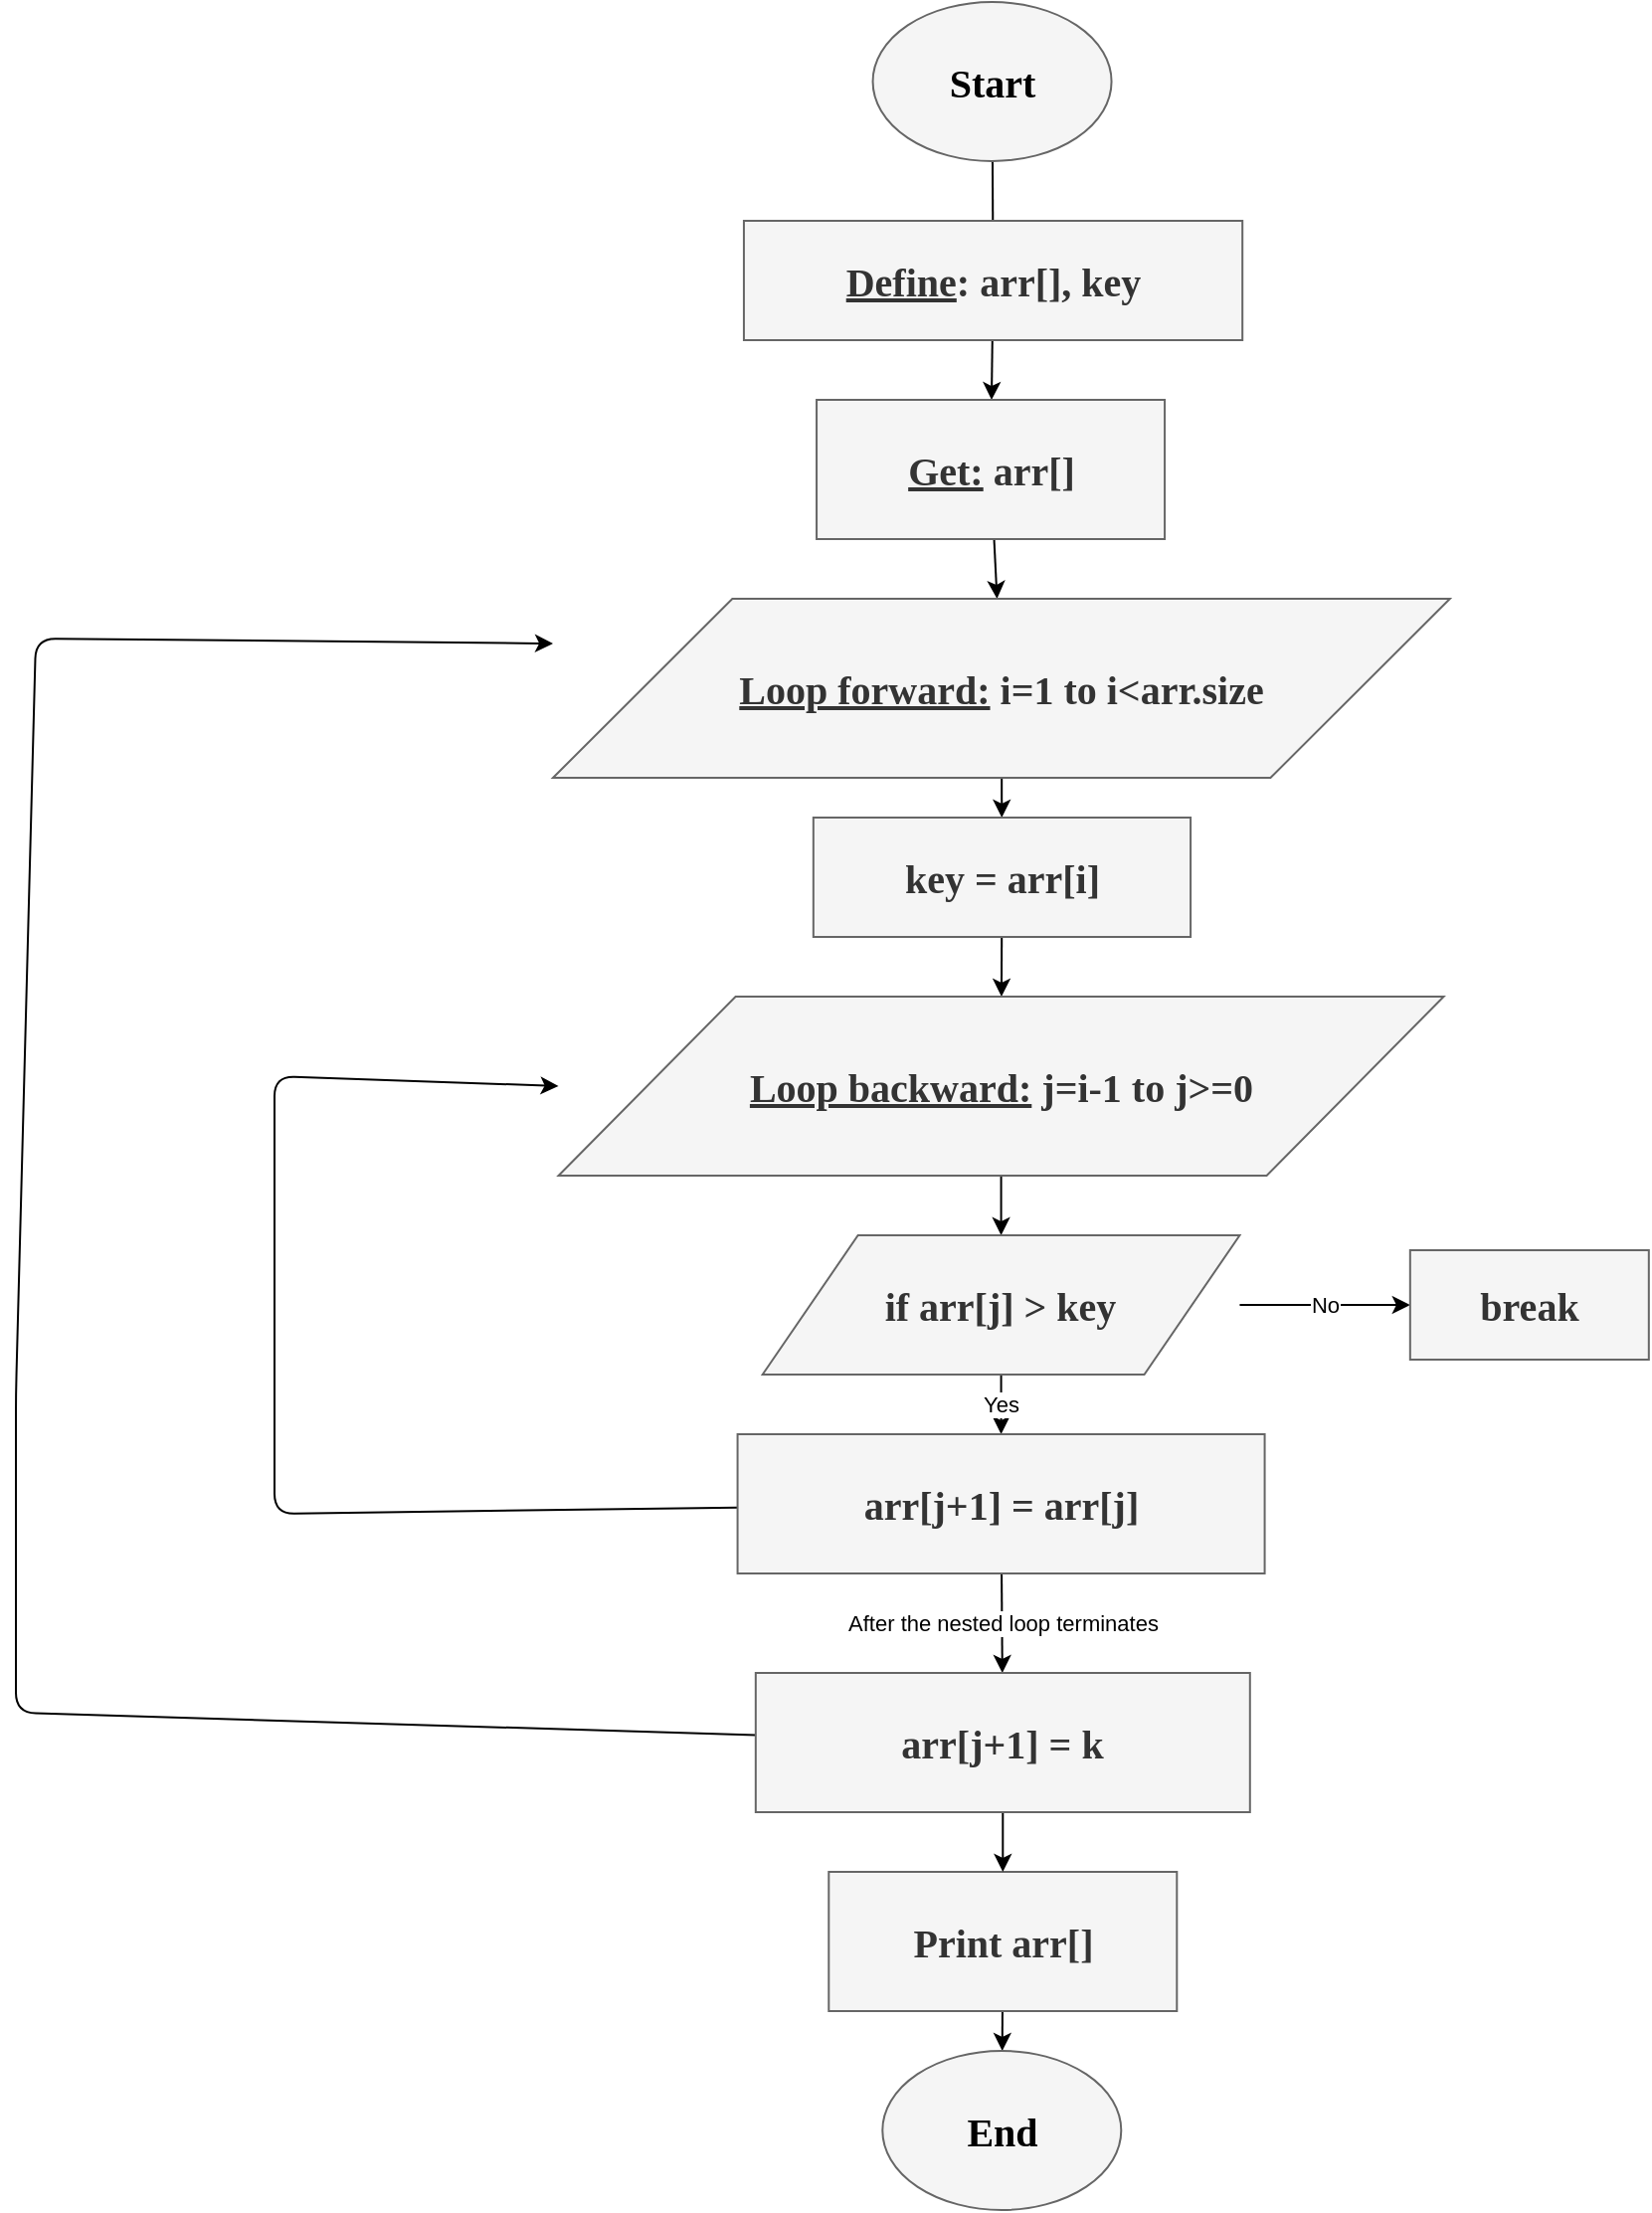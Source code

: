 <mxfile>
    <diagram id="mJtwf5pUPDsy-Glc759V" name="Page-1">
        <mxGraphModel dx="1870" dy="571" grid="1" gridSize="10" guides="1" tooltips="1" connect="1" arrows="1" fold="1" page="1" pageScale="1" pageWidth="850" pageHeight="1100" math="0" shadow="0">
            <root>
                <mxCell id="0"/>
                <mxCell id="1" parent="0"/>
                <mxCell id="6" value="" style="edgeStyle=none;html=1;fontFamily=Comic Sans MS;fontSize=20;fontColor=#000000;" parent="1" source="4" target="5" edge="1">
                    <mxGeometry relative="1" as="geometry"/>
                </mxCell>
                <mxCell id="4" value="&lt;font style=&quot;font-size: 20px;&quot; color=&quot;#000000&quot;&gt;Start&lt;/font&gt;" style="ellipse;whiteSpace=wrap;html=1;labelBackgroundColor=none;labelBorderColor=none;fontFamily=Comic Sans MS;fillColor=#f5f5f5;strokeColor=#666666;fontColor=#333333;fontSize=20;fontStyle=1" parent="1" vertex="1">
                    <mxGeometry x="340.78" y="20" width="120" height="80" as="geometry"/>
                </mxCell>
                <mxCell id="15" value="" style="edgeStyle=none;html=1;" parent="1" source="5" target="14" edge="1">
                    <mxGeometry relative="1" as="geometry"/>
                </mxCell>
                <mxCell id="5" value="&lt;u&gt;Define&lt;/u&gt;: arr[], key" style="shape=Rectangle;perimeter=RectanglePerimeter;whiteSpace=wrap;html=1;fixedSize=1;labelBackgroundColor=none;labelBorderColor=none;fontFamily=Comic Sans MS;fontSize=20;fontColor=#333333;fillColor=#f5f5f5;strokeColor=#666666;fontStyle=1" parent="1" vertex="1">
                    <mxGeometry x="275.97" y="130" width="250.63" height="60" as="geometry"/>
                </mxCell>
                <mxCell id="12" value="" style="edgeStyle=none;html=1;fontFamily=Comic Sans MS;fontSize=20;fontColor=#000000;" parent="1" source="9" target="11" edge="1">
                    <mxGeometry relative="1" as="geometry"/>
                </mxCell>
                <mxCell id="9" value="Print arr[]" style="shape=rectangle;perimeter=parallelogramPerimeter;whiteSpace=wrap;html=1;fixedSize=1;labelBackgroundColor=none;labelBorderColor=none;fontFamily=Comic Sans MS;fontSize=20;fontColor=#333333;fillColor=#f5f5f5;strokeColor=#666666;fontStyle=1" parent="1" vertex="1">
                    <mxGeometry x="318.65" y="960" width="175" height="70" as="geometry"/>
                </mxCell>
                <mxCell id="11" value="&lt;font style=&quot;font-size: 20px;&quot; color=&quot;#000000&quot;&gt;End&lt;/font&gt;" style="ellipse;whiteSpace=wrap;html=1;labelBackgroundColor=none;labelBorderColor=none;fontFamily=Comic Sans MS;fillColor=#f5f5f5;strokeColor=#666666;fontColor=#333333;fontSize=20;fontStyle=1" parent="1" vertex="1">
                    <mxGeometry x="345.65" y="1050" width="120" height="80" as="geometry"/>
                </mxCell>
                <mxCell id="17" value="" style="edgeStyle=none;html=1;" parent="1" source="14" target="16" edge="1">
                    <mxGeometry relative="1" as="geometry"/>
                </mxCell>
                <mxCell id="14" value="&lt;u&gt;Get:&lt;/u&gt;&amp;nbsp;arr[]" style="shape=rectangle;perimeter=parallelogramPerimeter;whiteSpace=wrap;html=1;fixedSize=1;labelBackgroundColor=none;labelBorderColor=none;fontFamily=Comic Sans MS;fontSize=20;fontColor=#333333;fillColor=#f5f5f5;strokeColor=#666666;fontStyle=1" parent="1" vertex="1">
                    <mxGeometry x="312.53" y="220" width="175" height="70" as="geometry"/>
                </mxCell>
                <mxCell id="19" value="" style="edgeStyle=none;html=1;" parent="1" source="16" target="18" edge="1">
                    <mxGeometry relative="1" as="geometry"/>
                </mxCell>
                <mxCell id="16" value="&lt;u&gt;Loop forward:&lt;/u&gt;&amp;nbsp;i=1 to i&amp;lt;arr.size" style="shape=parallelogram;whiteSpace=wrap;html=1;labelBackgroundColor=none;labelBorderColor=none;fontFamily=Comic Sans MS;fontSize=20;fontColor=#333333;fillColor=#f5f5f5;strokeColor=#666666;fontStyle=1" parent="1" vertex="1">
                    <mxGeometry x="180" y="320" width="450.91" height="90" as="geometry"/>
                </mxCell>
                <mxCell id="24" value="" style="edgeStyle=none;html=1;" parent="1" source="18" target="23" edge="1">
                    <mxGeometry relative="1" as="geometry"/>
                </mxCell>
                <mxCell id="18" value="key = arr[i]" style="shape=rectangle;perimeter=parallelogramPerimeter;whiteSpace=wrap;html=1;fixedSize=1;fontSize=20;fontFamily=Comic Sans MS;fillColor=#f5f5f5;strokeColor=#666666;fontColor=#333333;rounded=0;labelBackgroundColor=none;labelBorderColor=none;fontStyle=1;" parent="1" vertex="1">
                    <mxGeometry x="310.91" y="430" width="189.63" height="60" as="geometry"/>
                </mxCell>
                <mxCell id="28" value="" style="edgeStyle=none;html=1;" parent="1" source="23" target="27" edge="1">
                    <mxGeometry relative="1" as="geometry"/>
                </mxCell>
                <mxCell id="23" value="&lt;u&gt;Loop backward:&lt;/u&gt;&amp;nbsp;j=i-1 to j&amp;gt;=0" style="shape=parallelogram;whiteSpace=wrap;html=1;labelBackgroundColor=none;labelBorderColor=none;fontFamily=Comic Sans MS;fontSize=20;fontColor=#333333;fillColor=#f5f5f5;strokeColor=#666666;fontStyle=1" parent="1" vertex="1">
                    <mxGeometry x="182.79" y="520" width="445" height="90" as="geometry"/>
                </mxCell>
                <mxCell id="31" value="Yes" style="edgeStyle=none;html=1;" parent="1" source="27" target="29" edge="1">
                    <mxGeometry relative="1" as="geometry"/>
                </mxCell>
                <mxCell id="40" value="No" style="edgeStyle=none;html=1;" edge="1" parent="1" source="27" target="39">
                    <mxGeometry relative="1" as="geometry"/>
                </mxCell>
                <mxCell id="27" value="if arr[j] &amp;gt; key" style="shape=parallelogram;whiteSpace=wrap;html=1;labelBackgroundColor=none;labelBorderColor=none;fontFamily=Comic Sans MS;fontSize=20;fontColor=#333333;fillColor=#f5f5f5;strokeColor=#666666;fontStyle=1" parent="1" vertex="1">
                    <mxGeometry x="285.35" y="640" width="239.88" height="70" as="geometry"/>
                </mxCell>
                <mxCell id="34" value="After the nested loop terminates" style="edgeStyle=none;html=1;" parent="1" source="29" target="32" edge="1">
                    <mxGeometry relative="1" as="geometry"/>
                </mxCell>
                <mxCell id="42" style="edgeStyle=none;html=1;entryX=0;entryY=0.5;entryDx=0;entryDy=0;" edge="1" parent="1" source="29" target="23">
                    <mxGeometry relative="1" as="geometry">
                        <mxPoint x="230" y="770" as="targetPoint"/>
                        <Array as="points">
                            <mxPoint x="40" y="780"/>
                            <mxPoint x="40" y="560"/>
                        </Array>
                    </mxGeometry>
                </mxCell>
                <mxCell id="29" value="arr[j+1] = arr[j]" style="rounded=0;whiteSpace=wrap;html=1;labelBackgroundColor=none;labelBorderColor=none;fontFamily=Comic Sans MS;fontSize=20;fontColor=#333333;fillColor=#f5f5f5;strokeColor=#666666;fontStyle=1;align=center;" parent="1" vertex="1">
                    <mxGeometry x="272.79" y="740" width="265" height="70" as="geometry"/>
                </mxCell>
                <mxCell id="35" value="" style="edgeStyle=orthogonalEdgeStyle;html=1;entryX=0.5;entryY=0;entryDx=0;entryDy=0;curved=1;" parent="1" source="32" target="9" edge="1">
                    <mxGeometry relative="1" as="geometry">
                        <mxPoint x="406.155" y="980" as="targetPoint"/>
                    </mxGeometry>
                </mxCell>
                <mxCell id="43" style="edgeStyle=none;html=1;entryX=0;entryY=0.25;entryDx=0;entryDy=0;" edge="1" parent="1" source="32" target="16">
                    <mxGeometry relative="1" as="geometry">
                        <Array as="points">
                            <mxPoint x="-90" y="880"/>
                            <mxPoint x="-90" y="720"/>
                            <mxPoint x="-80" y="340"/>
                        </Array>
                    </mxGeometry>
                </mxCell>
                <mxCell id="32" value="arr[j+1] = k" style="rounded=0;whiteSpace=wrap;html=1;labelBackgroundColor=none;labelBorderColor=none;fontFamily=Comic Sans MS;fontSize=20;fontColor=#333333;fillColor=#f5f5f5;strokeColor=#666666;fontStyle=1;align=center;" parent="1" vertex="1">
                    <mxGeometry x="281.91" y="860" width="248.49" height="70" as="geometry"/>
                </mxCell>
                <mxCell id="39" value="break" style="whiteSpace=wrap;html=1;fontSize=20;fontFamily=Comic Sans MS;fillColor=#f5f5f5;strokeColor=#666666;fontColor=#333333;labelBackgroundColor=none;labelBorderColor=none;fontStyle=1;" vertex="1" parent="1">
                    <mxGeometry x="610.91" y="647.5" width="120" height="55" as="geometry"/>
                </mxCell>
            </root>
        </mxGraphModel>
    </diagram>
</mxfile>